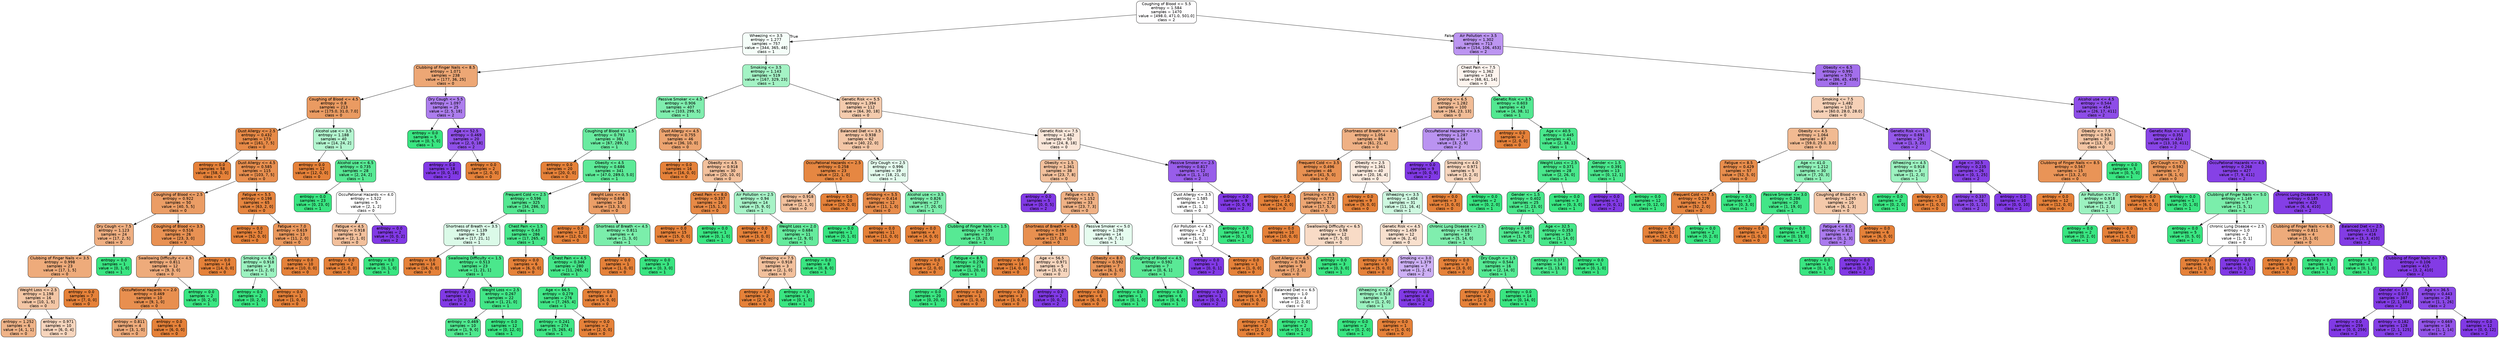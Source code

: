 digraph Tree {
node [shape=box, style="filled, rounded", color="black", fontname="helvetica"] ;
edge [fontname="helvetica"] ;
0 [label="Coughing of Blood <= 5.5\nentropy = 1.584\nsamples = 1470\nvalue = [498.0, 471.0, 501.0]\nclass = 2", fillcolor="#fffeff"] ;
1 [label="Wheezing <= 3.5\nentropy = 1.277\nsamples = 757\nvalue = [344, 365, 48]\nclass = 1", fillcolor="#f5fef9"] ;
0 -> 1 [labeldistance=2.5, labelangle=45, headlabel="True"] ;
2 [label="Clubbing of Finger Nails <= 8.5\nentropy = 1.071\nsamples = 238\nvalue = [177, 36, 25]\nclass = 0", fillcolor="#eda775"] ;
1 -> 2 ;
3 [label="Coughing of Blood <= 4.5\nentropy = 0.8\nsamples = 213\nvalue = [175.0, 31.0, 7.0]\nclass = 0", fillcolor="#ea9b62"] ;
2 -> 3 ;
4 [label="Dust Allergy <= 2.5\nentropy = 0.432\nsamples = 173\nvalue = [161, 7, 5]\nclass = 0", fillcolor="#e78a47"] ;
3 -> 4 ;
5 [label="entropy = 0.0\nsamples = 58\nvalue = [58, 0, 0]\nclass = 0", fillcolor="#e58139"] ;
4 -> 5 ;
6 [label="Dust Allergy <= 4.5\nentropy = 0.585\nsamples = 115\nvalue = [103, 7, 5]\nclass = 0", fillcolor="#e88f4f"] ;
4 -> 6 ;
7 [label="Coughing of Blood <= 2.5\nentropy = 0.922\nsamples = 50\nvalue = [40, 5, 5]\nclass = 0", fillcolor="#eb9d65"] ;
6 -> 7 ;
8 [label="Dry Cough <= 7.5\nentropy = 1.123\nsamples = 24\nvalue = [17, 2, 5]\nclass = 0", fillcolor="#efaf82"] ;
7 -> 8 ;
9 [label="Clubbing of Finger Nails <= 3.5\nentropy = 0.998\nsamples = 23\nvalue = [17, 1, 5]\nclass = 0", fillcolor="#eeab7b"] ;
8 -> 9 ;
10 [label="Weight Loss <= 2.5\nentropy = 1.198\nsamples = 16\nvalue = [10, 1, 5]\nclass = 0", fillcolor="#f3c6a5"] ;
9 -> 10 ;
11 [label="entropy = 1.252\nsamples = 6\nvalue = [4, 1, 1]\nclass = 0", fillcolor="#efb388"] ;
10 -> 11 ;
12 [label="entropy = 0.971\nsamples = 10\nvalue = [6, 0, 4]\nclass = 0", fillcolor="#f6d5bd"] ;
10 -> 12 ;
13 [label="entropy = 0.0\nsamples = 7\nvalue = [7, 0, 0]\nclass = 0", fillcolor="#e58139"] ;
9 -> 13 ;
14 [label="entropy = 0.0\nsamples = 1\nvalue = [0, 1, 0]\nclass = 1", fillcolor="#39e581"] ;
8 -> 14 ;
15 [label="Coughing of Blood <= 3.5\nentropy = 0.516\nsamples = 26\nvalue = [23, 3, 0]\nclass = 0", fillcolor="#e89153"] ;
7 -> 15 ;
16 [label="Swallowing Difficulty <= 4.5\nentropy = 0.811\nsamples = 12\nvalue = [9, 3, 0]\nclass = 0", fillcolor="#eeab7b"] ;
15 -> 16 ;
17 [label="OccuPational Hazards <= 2.0\nentropy = 0.469\nsamples = 10\nvalue = [9, 1, 0]\nclass = 0", fillcolor="#e88f4f"] ;
16 -> 17 ;
18 [label="entropy = 0.811\nsamples = 4\nvalue = [3, 1, 0]\nclass = 0", fillcolor="#eeab7b"] ;
17 -> 18 ;
19 [label="entropy = 0.0\nsamples = 6\nvalue = [6, 0, 0]\nclass = 0", fillcolor="#e58139"] ;
17 -> 19 ;
20 [label="entropy = 0.0\nsamples = 2\nvalue = [0, 2, 0]\nclass = 1", fillcolor="#39e581"] ;
16 -> 20 ;
21 [label="entropy = 0.0\nsamples = 14\nvalue = [14, 0, 0]\nclass = 0", fillcolor="#e58139"] ;
15 -> 21 ;
22 [label="Fatigue <= 5.5\nentropy = 0.198\nsamples = 65\nvalue = [63, 2, 0]\nclass = 0", fillcolor="#e6853f"] ;
6 -> 22 ;
23 [label="entropy = 0.0\nsamples = 52\nvalue = [52, 0, 0]\nclass = 0", fillcolor="#e58139"] ;
22 -> 23 ;
24 [label="Fatigue <= 7.0\nentropy = 0.619\nsamples = 13\nvalue = [11, 2, 0]\nclass = 0", fillcolor="#ea985d"] ;
22 -> 24 ;
25 [label="Smoking <= 6.5\nentropy = 0.918\nsamples = 3\nvalue = [1, 2, 0]\nclass = 1", fillcolor="#9cf2c0"] ;
24 -> 25 ;
26 [label="entropy = 0.0\nsamples = 2\nvalue = [0, 2, 0]\nclass = 1", fillcolor="#39e581"] ;
25 -> 26 ;
27 [label="entropy = 0.0\nsamples = 1\nvalue = [1, 0, 0]\nclass = 0", fillcolor="#e58139"] ;
25 -> 27 ;
28 [label="entropy = 0.0\nsamples = 10\nvalue = [10, 0, 0]\nclass = 0", fillcolor="#e58139"] ;
24 -> 28 ;
29 [label="Alcohol use <= 3.5\nentropy = 1.188\nsamples = 40\nvalue = [14, 24, 2]\nclass = 1", fillcolor="#b3f5cf"] ;
3 -> 29 ;
30 [label="entropy = 0.0\nsamples = 12\nvalue = [12, 0, 0]\nclass = 0", fillcolor="#e58139"] ;
29 -> 30 ;
31 [label="Alcohol use <= 6.5\nentropy = 0.735\nsamples = 28\nvalue = [2, 24, 2]\nclass = 1", fillcolor="#57e994"] ;
29 -> 31 ;
32 [label="entropy = 0.0\nsamples = 23\nvalue = [0, 23, 0]\nclass = 1", fillcolor="#39e581"] ;
31 -> 32 ;
33 [label="OccuPational Hazards <= 4.0\nentropy = 1.522\nsamples = 5\nvalue = [2, 1, 2]\nclass = 0", fillcolor="#ffffff"] ;
31 -> 33 ;
34 [label="Fatigue <= 4.5\nentropy = 0.918\nsamples = 3\nvalue = [2, 1, 0]\nclass = 0", fillcolor="#f2c09c"] ;
33 -> 34 ;
35 [label="entropy = 0.0\nsamples = 2\nvalue = [2, 0, 0]\nclass = 0", fillcolor="#e58139"] ;
34 -> 35 ;
36 [label="entropy = 0.0\nsamples = 1\nvalue = [0, 1, 0]\nclass = 1", fillcolor="#39e581"] ;
34 -> 36 ;
37 [label="entropy = 0.0\nsamples = 2\nvalue = [0, 0, 2]\nclass = 2", fillcolor="#8139e5"] ;
33 -> 37 ;
38 [label="Dry Cough <= 5.5\nentropy = 1.097\nsamples = 25\nvalue = [2, 5, 18]\nclass = 2", fillcolor="#ad7eee"] ;
2 -> 38 ;
39 [label="entropy = 0.0\nsamples = 5\nvalue = [0, 5, 0]\nclass = 1", fillcolor="#39e581"] ;
38 -> 39 ;
40 [label="Age <= 52.5\nentropy = 0.469\nsamples = 20\nvalue = [2, 0, 18]\nclass = 2", fillcolor="#8f4fe8"] ;
38 -> 40 ;
41 [label="entropy = 0.0\nsamples = 18\nvalue = [0, 0, 18]\nclass = 2", fillcolor="#8139e5"] ;
40 -> 41 ;
42 [label="entropy = 0.0\nsamples = 2\nvalue = [2, 0, 0]\nclass = 0", fillcolor="#e58139"] ;
40 -> 42 ;
43 [label="Smoking <= 3.5\nentropy = 1.143\nsamples = 519\nvalue = [167, 329, 23]\nclass = 1", fillcolor="#a4f3c5"] ;
1 -> 43 ;
44 [label="Passive Smoker <= 4.5\nentropy = 0.906\nsamples = 407\nvalue = [103, 299, 5]\nclass = 1", fillcolor="#7feeae"] ;
43 -> 44 ;
45 [label="Coughing of Blood <= 1.5\nentropy = 0.793\nsamples = 361\nvalue = [67, 289, 5]\nclass = 1", fillcolor="#69eba0"] ;
44 -> 45 ;
46 [label="entropy = 0.0\nsamples = 20\nvalue = [20, 0, 0]\nclass = 0", fillcolor="#e58139"] ;
45 -> 46 ;
47 [label="Obesity <= 4.5\nentropy = 0.686\nsamples = 341\nvalue = [47.0, 289.0, 5.0]\nclass = 1", fillcolor="#5cea97"] ;
45 -> 47 ;
48 [label="Frequent Cold <= 2.5\nentropy = 0.596\nsamples = 325\nvalue = [34, 286, 5]\nclass = 1", fillcolor="#54e892"] ;
47 -> 48 ;
49 [label="Shortness of Breath <= 3.5\nentropy = 1.139\nsamples = 39\nvalue = [17, 21, 1]\nclass = 1", fillcolor="#dbfae8"] ;
48 -> 49 ;
50 [label="entropy = 0.0\nsamples = 16\nvalue = [16, 0, 0]\nclass = 0", fillcolor="#e58139"] ;
49 -> 50 ;
51 [label="Swallowing Difficulty <= 1.5\nentropy = 0.513\nsamples = 23\nvalue = [1, 21, 1]\nclass = 1", fillcolor="#4be78c"] ;
49 -> 51 ;
52 [label="entropy = 0.0\nsamples = 1\nvalue = [0, 0, 1]\nclass = 2", fillcolor="#8139e5"] ;
51 -> 52 ;
53 [label="Weight Loss <= 2.5\nentropy = 0.267\nsamples = 22\nvalue = [1, 21, 0]\nclass = 1", fillcolor="#42e687"] ;
51 -> 53 ;
54 [label="entropy = 0.469\nsamples = 10\nvalue = [1, 9, 0]\nclass = 1", fillcolor="#4fe88f"] ;
53 -> 54 ;
55 [label="entropy = 0.0\nsamples = 12\nvalue = [0, 12, 0]\nclass = 1", fillcolor="#39e581"] ;
53 -> 55 ;
56 [label="Chest Pain <= 1.5\nentropy = 0.43\nsamples = 286\nvalue = [17, 265, 4]\nclass = 1", fillcolor="#48e78b"] ;
48 -> 56 ;
57 [label="entropy = 0.0\nsamples = 6\nvalue = [6, 0, 0]\nclass = 0", fillcolor="#e58139"] ;
56 -> 57 ;
58 [label="Chest Pain <= 4.5\nentropy = 0.346\nsamples = 280\nvalue = [11, 265, 4]\nclass = 1", fillcolor="#44e688"] ;
56 -> 58 ;
59 [label="Age <= 66.5\nentropy = 0.279\nsamples = 276\nvalue = [7, 265, 4]\nclass = 1", fillcolor="#41e686"] ;
58 -> 59 ;
60 [label="entropy = 0.241\nsamples = 274\nvalue = [5, 265, 4]\nclass = 1", fillcolor="#40e685"] ;
59 -> 60 ;
61 [label="entropy = 0.0\nsamples = 2\nvalue = [2, 0, 0]\nclass = 0", fillcolor="#e58139"] ;
59 -> 61 ;
62 [label="entropy = 0.0\nsamples = 4\nvalue = [4, 0, 0]\nclass = 0", fillcolor="#e58139"] ;
58 -> 62 ;
63 [label="Weight Loss <= 4.5\nentropy = 0.696\nsamples = 16\nvalue = [13, 3, 0]\nclass = 0", fillcolor="#eb9e67"] ;
47 -> 63 ;
64 [label="entropy = 0.0\nsamples = 12\nvalue = [12, 0, 0]\nclass = 0", fillcolor="#e58139"] ;
63 -> 64 ;
65 [label="Shortness of Breath <= 4.5\nentropy = 0.811\nsamples = 4\nvalue = [1, 3, 0]\nclass = 1", fillcolor="#7beeab"] ;
63 -> 65 ;
66 [label="entropy = 0.0\nsamples = 1\nvalue = [1, 0, 0]\nclass = 0", fillcolor="#e58139"] ;
65 -> 66 ;
67 [label="entropy = 0.0\nsamples = 3\nvalue = [0, 3, 0]\nclass = 1", fillcolor="#39e581"] ;
65 -> 67 ;
68 [label="Dust Allergy <= 4.5\nentropy = 0.755\nsamples = 46\nvalue = [36, 10, 0]\nclass = 0", fillcolor="#eca470"] ;
44 -> 68 ;
69 [label="entropy = 0.0\nsamples = 16\nvalue = [16, 0, 0]\nclass = 0", fillcolor="#e58139"] ;
68 -> 69 ;
70 [label="Obesity <= 4.5\nentropy = 0.918\nsamples = 30\nvalue = [20, 10, 0]\nclass = 0", fillcolor="#f2c09c"] ;
68 -> 70 ;
71 [label="Chest Pain <= 8.0\nentropy = 0.337\nsamples = 16\nvalue = [15, 1, 0]\nclass = 0", fillcolor="#e78946"] ;
70 -> 71 ;
72 [label="entropy = 0.0\nsamples = 15\nvalue = [15, 0, 0]\nclass = 0", fillcolor="#e58139"] ;
71 -> 72 ;
73 [label="entropy = 0.0\nsamples = 1\nvalue = [0, 1, 0]\nclass = 1", fillcolor="#39e581"] ;
71 -> 73 ;
74 [label="Air Pollution <= 2.5\nentropy = 0.94\nsamples = 14\nvalue = [5, 9, 0]\nclass = 1", fillcolor="#a7f3c7"] ;
70 -> 74 ;
75 [label="entropy = 0.0\nsamples = 3\nvalue = [3, 0, 0]\nclass = 0", fillcolor="#e58139"] ;
74 -> 75 ;
76 [label="Weight Loss <= 2.0\nentropy = 0.684\nsamples = 11\nvalue = [2, 9, 0]\nclass = 1", fillcolor="#65eb9d"] ;
74 -> 76 ;
77 [label="Wheezing <= 7.5\nentropy = 0.918\nsamples = 3\nvalue = [2, 1, 0]\nclass = 0", fillcolor="#f2c09c"] ;
76 -> 77 ;
78 [label="entropy = 0.0\nsamples = 2\nvalue = [2, 0, 0]\nclass = 0", fillcolor="#e58139"] ;
77 -> 78 ;
79 [label="entropy = 0.0\nsamples = 1\nvalue = [0, 1, 0]\nclass = 1", fillcolor="#39e581"] ;
77 -> 79 ;
80 [label="entropy = 0.0\nsamples = 8\nvalue = [0, 8, 0]\nclass = 1", fillcolor="#39e581"] ;
76 -> 80 ;
81 [label="Genetic Risk <= 5.5\nentropy = 1.394\nsamples = 112\nvalue = [64, 30, 18]\nclass = 0", fillcolor="#f4cbad"] ;
43 -> 81 ;
82 [label="Balanced Diet <= 3.5\nentropy = 0.938\nsamples = 62\nvalue = [40, 22, 0]\nclass = 0", fillcolor="#f3c6a6"] ;
81 -> 82 ;
83 [label="OccuPational Hazards <= 2.5\nentropy = 0.258\nsamples = 23\nvalue = [22, 1, 0]\nclass = 0", fillcolor="#e68742"] ;
82 -> 83 ;
84 [label="entropy = 0.918\nsamples = 3\nvalue = [2, 1, 0]\nclass = 0", fillcolor="#f2c09c"] ;
83 -> 84 ;
85 [label="entropy = 0.0\nsamples = 20\nvalue = [20, 0, 0]\nclass = 0", fillcolor="#e58139"] ;
83 -> 85 ;
86 [label="Dry Cough <= 2.5\nentropy = 0.996\nsamples = 39\nvalue = [18, 21, 0]\nclass = 1", fillcolor="#e3fbed"] ;
82 -> 86 ;
87 [label="Smoking <= 5.5\nentropy = 0.414\nsamples = 12\nvalue = [11, 1, 0]\nclass = 0", fillcolor="#e78c4b"] ;
86 -> 87 ;
88 [label="entropy = 0.0\nsamples = 1\nvalue = [0, 1, 0]\nclass = 1", fillcolor="#39e581"] ;
87 -> 88 ;
89 [label="entropy = 0.0\nsamples = 11\nvalue = [11, 0, 0]\nclass = 0", fillcolor="#e58139"] ;
87 -> 89 ;
90 [label="Alcohol use <= 3.5\nentropy = 0.826\nsamples = 27\nvalue = [7, 20, 0]\nclass = 1", fillcolor="#7eeead"] ;
86 -> 90 ;
91 [label="entropy = 0.0\nsamples = 4\nvalue = [4, 0, 0]\nclass = 0", fillcolor="#e58139"] ;
90 -> 91 ;
92 [label="Clubbing of Finger Nails <= 1.5\nentropy = 0.559\nsamples = 23\nvalue = [3, 20, 0]\nclass = 1", fillcolor="#57e994"] ;
90 -> 92 ;
93 [label="entropy = 0.0\nsamples = 2\nvalue = [2, 0, 0]\nclass = 0", fillcolor="#e58139"] ;
92 -> 93 ;
94 [label="Fatigue <= 8.5\nentropy = 0.276\nsamples = 21\nvalue = [1, 20, 0]\nclass = 1", fillcolor="#43e687"] ;
92 -> 94 ;
95 [label="entropy = 0.0\nsamples = 20\nvalue = [0, 20, 0]\nclass = 1", fillcolor="#39e581"] ;
94 -> 95 ;
96 [label="entropy = 0.0\nsamples = 1\nvalue = [1, 0, 0]\nclass = 0", fillcolor="#e58139"] ;
94 -> 96 ;
97 [label="Genetic Risk <= 7.5\nentropy = 1.462\nsamples = 50\nvalue = [24, 8, 18]\nclass = 0", fillcolor="#fae7da"] ;
81 -> 97 ;
98 [label="Obesity <= 1.5\nentropy = 1.361\nsamples = 38\nvalue = [23, 7, 8]\nclass = 0", fillcolor="#f2c09c"] ;
97 -> 98 ;
99 [label="entropy = 0.0\nsamples = 5\nvalue = [0, 0, 5]\nclass = 2", fillcolor="#8139e5"] ;
98 -> 99 ;
100 [label="Fatigue <= 4.5\nentropy = 1.152\nsamples = 33\nvalue = [23, 7, 3]\nclass = 0", fillcolor="#efb185"] ;
98 -> 100 ;
101 [label="Shortness of Breath <= 6.5\nentropy = 0.485\nsamples = 19\nvalue = [17, 0, 2]\nclass = 0", fillcolor="#e89050"] ;
100 -> 101 ;
102 [label="entropy = 0.0\nsamples = 14\nvalue = [14, 0, 0]\nclass = 0", fillcolor="#e58139"] ;
101 -> 102 ;
103 [label="Age <= 56.5\nentropy = 0.971\nsamples = 5\nvalue = [3, 0, 2]\nclass = 0", fillcolor="#f6d5bd"] ;
101 -> 103 ;
104 [label="entropy = 0.0\nsamples = 3\nvalue = [3, 0, 0]\nclass = 0", fillcolor="#e58139"] ;
103 -> 104 ;
105 [label="entropy = 0.0\nsamples = 2\nvalue = [0, 0, 2]\nclass = 2", fillcolor="#8139e5"] ;
103 -> 105 ;
106 [label="Passive Smoker <= 5.0\nentropy = 1.296\nsamples = 14\nvalue = [6, 7, 1]\nclass = 1", fillcolor="#e6fcef"] ;
100 -> 106 ;
107 [label="Obesity <= 8.0\nentropy = 0.592\nsamples = 7\nvalue = [6, 1, 0]\nclass = 0", fillcolor="#e9965a"] ;
106 -> 107 ;
108 [label="entropy = 0.0\nsamples = 6\nvalue = [6, 0, 0]\nclass = 0", fillcolor="#e58139"] ;
107 -> 108 ;
109 [label="entropy = 0.0\nsamples = 1\nvalue = [0, 1, 0]\nclass = 1", fillcolor="#39e581"] ;
107 -> 109 ;
110 [label="Coughing of Blood <= 4.5\nentropy = 0.592\nsamples = 7\nvalue = [0, 6, 1]\nclass = 1", fillcolor="#5ae996"] ;
106 -> 110 ;
111 [label="entropy = 0.0\nsamples = 6\nvalue = [0, 6, 0]\nclass = 1", fillcolor="#39e581"] ;
110 -> 111 ;
112 [label="entropy = 0.0\nsamples = 1\nvalue = [0, 0, 1]\nclass = 2", fillcolor="#8139e5"] ;
110 -> 112 ;
113 [label="Passive Smoker <= 2.5\nentropy = 0.817\nsamples = 12\nvalue = [1, 1, 10]\nclass = 2", fillcolor="#985dea"] ;
97 -> 113 ;
114 [label="Dust Allergy <= 3.5\nentropy = 1.585\nsamples = 3\nvalue = [1, 1, 1]\nclass = 0", fillcolor="#ffffff"] ;
113 -> 114 ;
115 [label="Air Pollution <= 4.5\nentropy = 1.0\nsamples = 2\nvalue = [1, 0, 1]\nclass = 0", fillcolor="#ffffff"] ;
114 -> 115 ;
116 [label="entropy = 0.0\nsamples = 1\nvalue = [0, 0, 1]\nclass = 2", fillcolor="#8139e5"] ;
115 -> 116 ;
117 [label="entropy = 0.0\nsamples = 1\nvalue = [1, 0, 0]\nclass = 0", fillcolor="#e58139"] ;
115 -> 117 ;
118 [label="entropy = 0.0\nsamples = 1\nvalue = [0, 1, 0]\nclass = 1", fillcolor="#39e581"] ;
114 -> 118 ;
119 [label="entropy = 0.0\nsamples = 9\nvalue = [0, 0, 9]\nclass = 2", fillcolor="#8139e5"] ;
113 -> 119 ;
120 [label="Air Pollution <= 3.5\nentropy = 1.302\nsamples = 713\nvalue = [154, 106, 453]\nclass = 2", fillcolor="#bc95f1"] ;
0 -> 120 [labeldistance=2.5, labelangle=-45, headlabel="False"] ;
121 [label="Chest Pain <= 7.5\nentropy = 1.362\nsamples = 143\nvalue = [68, 61, 14]\nclass = 0", fillcolor="#fdf4ee"] ;
120 -> 121 ;
122 [label="Snoring <= 6.5\nentropy = 1.282\nsamples = 100\nvalue = [64, 23, 13]\nclass = 0", fillcolor="#f1bc96"] ;
121 -> 122 ;
123 [label="Shortness of Breath <= 4.5\nentropy = 1.054\nsamples = 86\nvalue = [61, 21, 4]\nclass = 0", fillcolor="#efb185"] ;
122 -> 123 ;
124 [label="Frequent Cold <= 3.5\nentropy = 0.496\nsamples = 46\nvalue = [41, 5, 0]\nclass = 0", fillcolor="#e89051"] ;
123 -> 124 ;
125 [label="entropy = 0.0\nsamples = 24\nvalue = [24, 0, 0]\nclass = 0", fillcolor="#e58139"] ;
124 -> 125 ;
126 [label="Smoking <= 4.5\nentropy = 0.773\nsamples = 22\nvalue = [17, 5, 0]\nclass = 0", fillcolor="#eda673"] ;
124 -> 126 ;
127 [label="entropy = 0.0\nsamples = 10\nvalue = [10, 0, 0]\nclass = 0", fillcolor="#e58139"] ;
126 -> 127 ;
128 [label="Swallowing Difficulty <= 6.5\nentropy = 0.98\nsamples = 12\nvalue = [7, 5, 0]\nclass = 0", fillcolor="#f8dbc6"] ;
126 -> 128 ;
129 [label="Dust Allergy <= 6.5\nentropy = 0.764\nsamples = 9\nvalue = [7, 2, 0]\nclass = 0", fillcolor="#eca572"] ;
128 -> 129 ;
130 [label="entropy = 0.0\nsamples = 5\nvalue = [5, 0, 0]\nclass = 0", fillcolor="#e58139"] ;
129 -> 130 ;
131 [label="Balanced Diet <= 6.5\nentropy = 1.0\nsamples = 4\nvalue = [2, 2, 0]\nclass = 0", fillcolor="#ffffff"] ;
129 -> 131 ;
132 [label="entropy = 0.0\nsamples = 2\nvalue = [2, 0, 0]\nclass = 0", fillcolor="#e58139"] ;
131 -> 132 ;
133 [label="entropy = 0.0\nsamples = 2\nvalue = [0, 2, 0]\nclass = 1", fillcolor="#39e581"] ;
131 -> 133 ;
134 [label="entropy = 0.0\nsamples = 3\nvalue = [0, 3, 0]\nclass = 1", fillcolor="#39e581"] ;
128 -> 134 ;
135 [label="Obesity <= 2.5\nentropy = 1.361\nsamples = 40\nvalue = [20, 16, 4]\nclass = 0", fillcolor="#fbeade"] ;
123 -> 135 ;
136 [label="entropy = 0.0\nsamples = 9\nvalue = [9, 0, 0]\nclass = 0", fillcolor="#e58139"] ;
135 -> 136 ;
137 [label="Wheezing <= 3.5\nentropy = 1.404\nsamples = 31\nvalue = [11, 16, 4]\nclass = 1", fillcolor="#cef8e0"] ;
135 -> 137 ;
138 [label="Genetic Risk <= 4.5\nentropy = 1.459\nsamples = 12\nvalue = [6, 2, 4]\nclass = 0", fillcolor="#f8e0ce"] ;
137 -> 138 ;
139 [label="entropy = 0.0\nsamples = 5\nvalue = [5, 0, 0]\nclass = 0", fillcolor="#e58139"] ;
138 -> 139 ;
140 [label="Smoking <= 3.0\nentropy = 1.379\nsamples = 7\nvalue = [1, 2, 4]\nclass = 2", fillcolor="#cdb0f5"] ;
138 -> 140 ;
141 [label="Wheezing <= 2.0\nentropy = 0.918\nsamples = 3\nvalue = [1, 2, 0]\nclass = 1", fillcolor="#9cf2c0"] ;
140 -> 141 ;
142 [label="entropy = 0.0\nsamples = 2\nvalue = [0, 2, 0]\nclass = 1", fillcolor="#39e581"] ;
141 -> 142 ;
143 [label="entropy = 0.0\nsamples = 1\nvalue = [1, 0, 0]\nclass = 0", fillcolor="#e58139"] ;
141 -> 143 ;
144 [label="entropy = 0.0\nsamples = 4\nvalue = [0, 0, 4]\nclass = 2", fillcolor="#8139e5"] ;
140 -> 144 ;
145 [label="chronic Lung Disease <= 2.5\nentropy = 0.831\nsamples = 19\nvalue = [5, 14, 0]\nclass = 1", fillcolor="#80eeae"] ;
137 -> 145 ;
146 [label="entropy = 0.0\nsamples = 3\nvalue = [3, 0, 0]\nclass = 0", fillcolor="#e58139"] ;
145 -> 146 ;
147 [label="Dry Cough <= 1.5\nentropy = 0.544\nsamples = 16\nvalue = [2, 14, 0]\nclass = 1", fillcolor="#55e993"] ;
145 -> 147 ;
148 [label="entropy = 0.0\nsamples = 2\nvalue = [2, 0, 0]\nclass = 0", fillcolor="#e58139"] ;
147 -> 148 ;
149 [label="entropy = 0.0\nsamples = 14\nvalue = [0, 14, 0]\nclass = 1", fillcolor="#39e581"] ;
147 -> 149 ;
150 [label="OccuPational Hazards <= 3.5\nentropy = 1.287\nsamples = 14\nvalue = [3, 2, 9]\nclass = 2", fillcolor="#ba93f1"] ;
122 -> 150 ;
151 [label="entropy = 0.0\nsamples = 9\nvalue = [0, 0, 9]\nclass = 2", fillcolor="#8139e5"] ;
150 -> 151 ;
152 [label="Smoking <= 4.0\nentropy = 0.971\nsamples = 5\nvalue = [3, 2, 0]\nclass = 0", fillcolor="#f6d5bd"] ;
150 -> 152 ;
153 [label="entropy = 0.0\nsamples = 3\nvalue = [3, 0, 0]\nclass = 0", fillcolor="#e58139"] ;
152 -> 153 ;
154 [label="entropy = 0.0\nsamples = 2\nvalue = [0, 2, 0]\nclass = 1", fillcolor="#39e581"] ;
152 -> 154 ;
155 [label="Genetic Risk <= 3.5\nentropy = 0.603\nsamples = 43\nvalue = [4, 38, 1]\nclass = 1", fillcolor="#52e891"] ;
121 -> 155 ;
156 [label="entropy = 0.0\nsamples = 2\nvalue = [2, 0, 0]\nclass = 0", fillcolor="#e58139"] ;
155 -> 156 ;
157 [label="Age <= 40.5\nentropy = 0.445\nsamples = 41\nvalue = [2, 38, 1]\nclass = 1", fillcolor="#48e78b"] ;
155 -> 157 ;
158 [label="Weight Loss <= 2.5\nentropy = 0.371\nsamples = 28\nvalue = [2, 26, 0]\nclass = 1", fillcolor="#48e78b"] ;
157 -> 158 ;
159 [label="Gender <= 1.5\nentropy = 0.402\nsamples = 25\nvalue = [2, 23, 0]\nclass = 1", fillcolor="#4ae78c"] ;
158 -> 159 ;
160 [label="entropy = 0.469\nsamples = 10\nvalue = [1, 9, 0]\nclass = 1", fillcolor="#4fe88f"] ;
159 -> 160 ;
161 [label="Age <= 32.5\nentropy = 0.353\nsamples = 15\nvalue = [1, 14, 0]\nclass = 1", fillcolor="#47e78a"] ;
159 -> 161 ;
162 [label="entropy = 0.371\nsamples = 14\nvalue = [1, 13, 0]\nclass = 1", fillcolor="#48e78b"] ;
161 -> 162 ;
163 [label="entropy = 0.0\nsamples = 1\nvalue = [0, 1, 0]\nclass = 1", fillcolor="#39e581"] ;
161 -> 163 ;
164 [label="entropy = 0.0\nsamples = 3\nvalue = [0, 3, 0]\nclass = 1", fillcolor="#39e581"] ;
158 -> 164 ;
165 [label="Gender <= 1.5\nentropy = 0.391\nsamples = 13\nvalue = [0, 12, 1]\nclass = 1", fillcolor="#49e78c"] ;
157 -> 165 ;
166 [label="entropy = 0.0\nsamples = 1\nvalue = [0, 0, 1]\nclass = 2", fillcolor="#8139e5"] ;
165 -> 166 ;
167 [label="entropy = 0.0\nsamples = 12\nvalue = [0, 12, 0]\nclass = 1", fillcolor="#39e581"] ;
165 -> 167 ;
168 [label="Obesity <= 6.5\nentropy = 0.991\nsamples = 570\nvalue = [86, 45, 439]\nclass = 2", fillcolor="#a36fec"] ;
120 -> 168 ;
169 [label="Smoking <= 7.5\nentropy = 1.482\nsamples = 116\nvalue = [60.0, 28.0, 28.0]\nclass = 0", fillcolor="#f6d1b7"] ;
168 -> 169 ;
170 [label="Obesity <= 4.5\nentropy = 1.064\nsamples = 87\nvalue = [59.0, 25.0, 3.0]\nclass = 0", fillcolor="#f1ba92"] ;
169 -> 170 ;
171 [label="Fatigue <= 8.5\nentropy = 0.429\nsamples = 57\nvalue = [52, 5, 0]\nclass = 0", fillcolor="#e88d4c"] ;
170 -> 171 ;
172 [label="Frequent Cold <= 7.5\nentropy = 0.229\nsamples = 54\nvalue = [52, 2, 0]\nclass = 0", fillcolor="#e68641"] ;
171 -> 172 ;
173 [label="entropy = 0.0\nsamples = 52\nvalue = [52, 0, 0]\nclass = 0", fillcolor="#e58139"] ;
172 -> 173 ;
174 [label="entropy = 0.0\nsamples = 2\nvalue = [0, 2, 0]\nclass = 1", fillcolor="#39e581"] ;
172 -> 174 ;
175 [label="entropy = 0.0\nsamples = 3\nvalue = [0, 3, 0]\nclass = 1", fillcolor="#39e581"] ;
171 -> 175 ;
176 [label="Age <= 41.0\nentropy = 1.212\nsamples = 30\nvalue = [7, 20, 3]\nclass = 1", fillcolor="#8ff0b8"] ;
170 -> 176 ;
177 [label="Passive Smoker <= 3.0\nentropy = 0.286\nsamples = 20\nvalue = [1, 19, 0]\nclass = 1", fillcolor="#43e688"] ;
176 -> 177 ;
178 [label="entropy = 0.0\nsamples = 1\nvalue = [1, 0, 0]\nclass = 0", fillcolor="#e58139"] ;
177 -> 178 ;
179 [label="entropy = 0.0\nsamples = 19\nvalue = [0, 19, 0]\nclass = 1", fillcolor="#39e581"] ;
177 -> 179 ;
180 [label="Coughing of Blood <= 6.5\nentropy = 1.295\nsamples = 10\nvalue = [6, 1, 3]\nclass = 0", fillcolor="#f4c9aa"] ;
176 -> 180 ;
181 [label="Fatigue <= 6.0\nentropy = 0.811\nsamples = 4\nvalue = [0, 1, 3]\nclass = 2", fillcolor="#ab7bee"] ;
180 -> 181 ;
182 [label="entropy = 0.0\nsamples = 1\nvalue = [0, 1, 0]\nclass = 1", fillcolor="#39e581"] ;
181 -> 182 ;
183 [label="entropy = 0.0\nsamples = 3\nvalue = [0, 0, 3]\nclass = 2", fillcolor="#8139e5"] ;
181 -> 183 ;
184 [label="entropy = 0.0\nsamples = 6\nvalue = [6, 0, 0]\nclass = 0", fillcolor="#e58139"] ;
180 -> 184 ;
185 [label="Genetic Risk <= 5.5\nentropy = 0.691\nsamples = 29\nvalue = [1, 3, 25]\nclass = 2", fillcolor="#9457e9"] ;
169 -> 185 ;
186 [label="Wheezing <= 4.5\nentropy = 0.918\nsamples = 3\nvalue = [1, 2, 0]\nclass = 1", fillcolor="#9cf2c0"] ;
185 -> 186 ;
187 [label="entropy = 0.0\nsamples = 2\nvalue = [0, 2, 0]\nclass = 1", fillcolor="#39e581"] ;
186 -> 187 ;
188 [label="entropy = 0.0\nsamples = 1\nvalue = [1, 0, 0]\nclass = 0", fillcolor="#e58139"] ;
186 -> 188 ;
189 [label="Age <= 30.5\nentropy = 0.235\nsamples = 26\nvalue = [0, 1, 25]\nclass = 2", fillcolor="#8641e6"] ;
185 -> 189 ;
190 [label="entropy = 0.337\nsamples = 16\nvalue = [0, 1, 15]\nclass = 2", fillcolor="#8946e7"] ;
189 -> 190 ;
191 [label="entropy = 0.0\nsamples = 10\nvalue = [0, 0, 10]\nclass = 2", fillcolor="#8139e5"] ;
189 -> 191 ;
192 [label="Alcohol use <= 4.5\nentropy = 0.544\nsamples = 454\nvalue = [26, 17, 411]\nclass = 2", fillcolor="#8e4de8"] ;
168 -> 192 ;
193 [label="Obesity <= 7.5\nentropy = 0.934\nsamples = 20\nvalue = [13, 7, 0]\nclass = 0", fillcolor="#f3c5a4"] ;
192 -> 193 ;
194 [label="Clubbing of Finger Nails <= 8.5\nentropy = 0.567\nsamples = 15\nvalue = [13, 2, 0]\nclass = 0", fillcolor="#e99457"] ;
193 -> 194 ;
195 [label="entropy = 0.0\nsamples = 12\nvalue = [12, 0, 0]\nclass = 0", fillcolor="#e58139"] ;
194 -> 195 ;
196 [label="Air Pollution <= 7.0\nentropy = 0.918\nsamples = 3\nvalue = [1, 2, 0]\nclass = 1", fillcolor="#9cf2c0"] ;
194 -> 196 ;
197 [label="entropy = 0.0\nsamples = 2\nvalue = [0, 2, 0]\nclass = 1", fillcolor="#39e581"] ;
196 -> 197 ;
198 [label="entropy = 0.0\nsamples = 1\nvalue = [1, 0, 0]\nclass = 0", fillcolor="#e58139"] ;
196 -> 198 ;
199 [label="entropy = 0.0\nsamples = 5\nvalue = [0, 5, 0]\nclass = 1", fillcolor="#39e581"] ;
193 -> 199 ;
200 [label="Genetic Risk <= 4.0\nentropy = 0.351\nsamples = 434\nvalue = [13, 10, 411]\nclass = 2", fillcolor="#8844e6"] ;
192 -> 200 ;
201 [label="Dry Cough <= 7.5\nentropy = 0.592\nsamples = 7\nvalue = [6, 1, 0]\nclass = 0", fillcolor="#e9965a"] ;
200 -> 201 ;
202 [label="entropy = 0.0\nsamples = 6\nvalue = [6, 0, 0]\nclass = 0", fillcolor="#e58139"] ;
201 -> 202 ;
203 [label="entropy = 0.0\nsamples = 1\nvalue = [0, 1, 0]\nclass = 1", fillcolor="#39e581"] ;
201 -> 203 ;
204 [label="OccuPational Hazards <= 4.5\nentropy = 0.268\nsamples = 427\nvalue = [7, 9, 411]\nclass = 2", fillcolor="#8641e6"] ;
200 -> 204 ;
205 [label="Clubbing of Finger Nails <= 5.0\nentropy = 1.149\nsamples = 7\nvalue = [1, 5, 1]\nclass = 1", fillcolor="#7beeab"] ;
204 -> 205 ;
206 [label="entropy = 0.0\nsamples = 5\nvalue = [0, 5, 0]\nclass = 1", fillcolor="#39e581"] ;
205 -> 206 ;
207 [label="chronic Lung Disease <= 2.5\nentropy = 1.0\nsamples = 2\nvalue = [1, 0, 1]\nclass = 0", fillcolor="#ffffff"] ;
205 -> 207 ;
208 [label="entropy = 0.0\nsamples = 1\nvalue = [1, 0, 0]\nclass = 0", fillcolor="#e58139"] ;
207 -> 208 ;
209 [label="entropy = 0.0\nsamples = 1\nvalue = [0, 0, 1]\nclass = 2", fillcolor="#8139e5"] ;
207 -> 209 ;
210 [label="chronic Lung Disease <= 3.5\nentropy = 0.185\nsamples = 420\nvalue = [6, 4, 410]\nclass = 2", fillcolor="#843ee6"] ;
204 -> 210 ;
211 [label="Clubbing of Finger Nails <= 6.0\nentropy = 0.811\nsamples = 4\nvalue = [3, 1, 0]\nclass = 0", fillcolor="#eeab7b"] ;
210 -> 211 ;
212 [label="entropy = 0.0\nsamples = 3\nvalue = [3, 0, 0]\nclass = 0", fillcolor="#e58139"] ;
211 -> 212 ;
213 [label="entropy = 0.0\nsamples = 1\nvalue = [0, 1, 0]\nclass = 1", fillcolor="#39e581"] ;
211 -> 213 ;
214 [label="Balanced Diet <= 2.5\nentropy = 0.123\nsamples = 416\nvalue = [3, 3, 410]\nclass = 2", fillcolor="#833ce5"] ;
210 -> 214 ;
215 [label="entropy = 0.0\nsamples = 1\nvalue = [0, 1, 0]\nclass = 1", fillcolor="#39e581"] ;
214 -> 215 ;
216 [label="Clubbing of Finger Nails <= 7.5\nentropy = 0.106\nsamples = 415\nvalue = [3, 2, 410]\nclass = 2", fillcolor="#833be5"] ;
214 -> 216 ;
217 [label="Gender <= 1.5\nentropy = 0.073\nsamples = 387\nvalue = [2, 1, 384]\nclass = 2", fillcolor="#823be5"] ;
216 -> 217 ;
218 [label="entropy = 0.0\nsamples = 259\nvalue = [0, 0, 259]\nclass = 2", fillcolor="#8139e5"] ;
217 -> 218 ;
219 [label="entropy = 0.182\nsamples = 128\nvalue = [2, 1, 125]\nclass = 2", fillcolor="#843ee6"] ;
217 -> 219 ;
220 [label="Age <= 36.5\nentropy = 0.443\nsamples = 28\nvalue = [1, 1, 26]\nclass = 2", fillcolor="#8a48e7"] ;
216 -> 220 ;
221 [label="entropy = 0.669\nsamples = 16\nvalue = [1, 1, 14]\nclass = 2", fillcolor="#9253e8"] ;
220 -> 221 ;
222 [label="entropy = 0.0\nsamples = 12\nvalue = [0, 0, 12]\nclass = 2", fillcolor="#8139e5"] ;
220 -> 222 ;
}